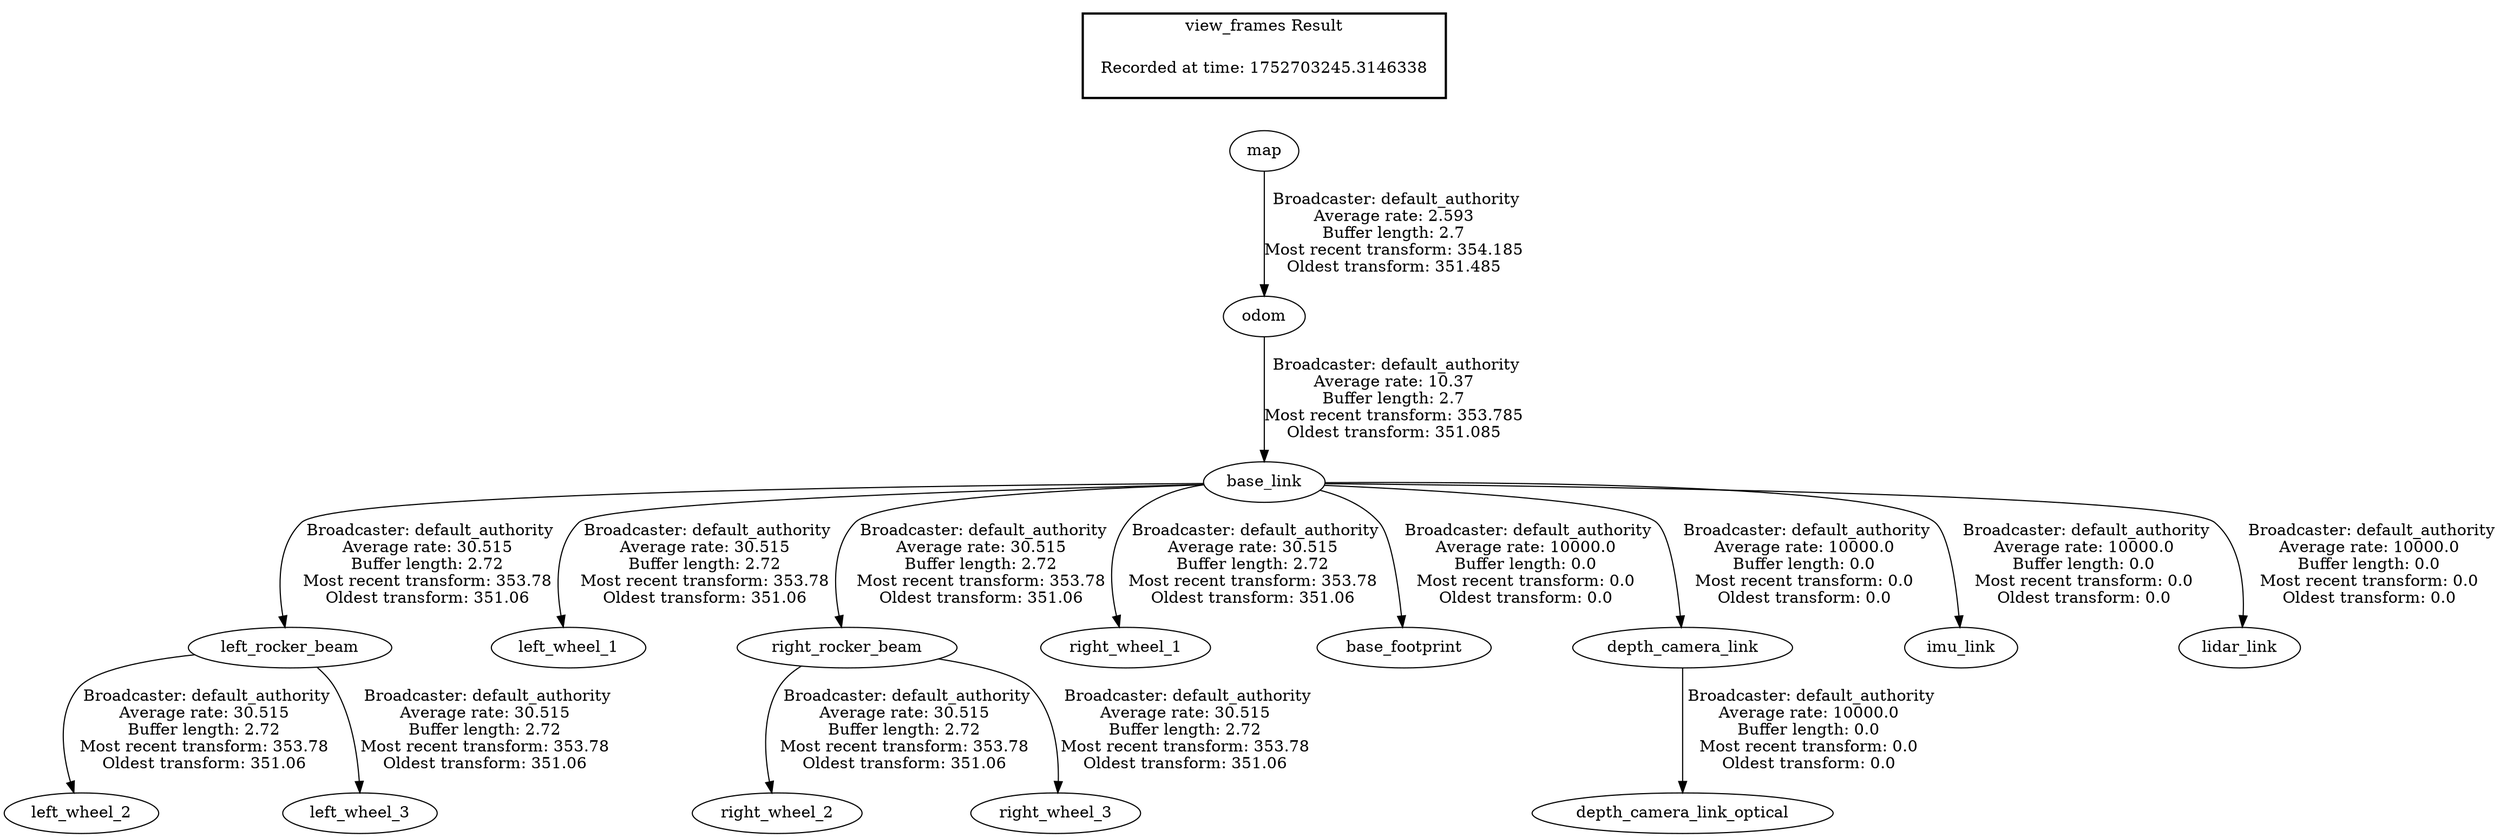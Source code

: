 digraph G {
"base_link" -> "left_rocker_beam"[label=" Broadcaster: default_authority\nAverage rate: 30.515\nBuffer length: 2.72\nMost recent transform: 353.78\nOldest transform: 351.06\n"];
"odom" -> "base_link"[label=" Broadcaster: default_authority\nAverage rate: 10.37\nBuffer length: 2.7\nMost recent transform: 353.785\nOldest transform: 351.085\n"];
"base_link" -> "left_wheel_1"[label=" Broadcaster: default_authority\nAverage rate: 30.515\nBuffer length: 2.72\nMost recent transform: 353.78\nOldest transform: 351.06\n"];
"left_rocker_beam" -> "left_wheel_2"[label=" Broadcaster: default_authority\nAverage rate: 30.515\nBuffer length: 2.72\nMost recent transform: 353.78\nOldest transform: 351.06\n"];
"left_rocker_beam" -> "left_wheel_3"[label=" Broadcaster: default_authority\nAverage rate: 30.515\nBuffer length: 2.72\nMost recent transform: 353.78\nOldest transform: 351.06\n"];
"base_link" -> "right_rocker_beam"[label=" Broadcaster: default_authority\nAverage rate: 30.515\nBuffer length: 2.72\nMost recent transform: 353.78\nOldest transform: 351.06\n"];
"base_link" -> "right_wheel_1"[label=" Broadcaster: default_authority\nAverage rate: 30.515\nBuffer length: 2.72\nMost recent transform: 353.78\nOldest transform: 351.06\n"];
"right_rocker_beam" -> "right_wheel_2"[label=" Broadcaster: default_authority\nAverage rate: 30.515\nBuffer length: 2.72\nMost recent transform: 353.78\nOldest transform: 351.06\n"];
"right_rocker_beam" -> "right_wheel_3"[label=" Broadcaster: default_authority\nAverage rate: 30.515\nBuffer length: 2.72\nMost recent transform: 353.78\nOldest transform: 351.06\n"];
"base_link" -> "base_footprint"[label=" Broadcaster: default_authority\nAverage rate: 10000.0\nBuffer length: 0.0\nMost recent transform: 0.0\nOldest transform: 0.0\n"];
"base_link" -> "depth_camera_link"[label=" Broadcaster: default_authority\nAverage rate: 10000.0\nBuffer length: 0.0\nMost recent transform: 0.0\nOldest transform: 0.0\n"];
"depth_camera_link" -> "depth_camera_link_optical"[label=" Broadcaster: default_authority\nAverage rate: 10000.0\nBuffer length: 0.0\nMost recent transform: 0.0\nOldest transform: 0.0\n"];
"base_link" -> "imu_link"[label=" Broadcaster: default_authority\nAverage rate: 10000.0\nBuffer length: 0.0\nMost recent transform: 0.0\nOldest transform: 0.0\n"];
"base_link" -> "lidar_link"[label=" Broadcaster: default_authority\nAverage rate: 10000.0\nBuffer length: 0.0\nMost recent transform: 0.0\nOldest transform: 0.0\n"];
"map" -> "odom"[label=" Broadcaster: default_authority\nAverage rate: 2.593\nBuffer length: 2.7\nMost recent transform: 354.185\nOldest transform: 351.485\n"];
edge [style=invis];
 subgraph cluster_legend { style=bold; color=black; label ="view_frames Result";
"Recorded at time: 1752703245.3146338"[ shape=plaintext ] ;
}->"map";
}